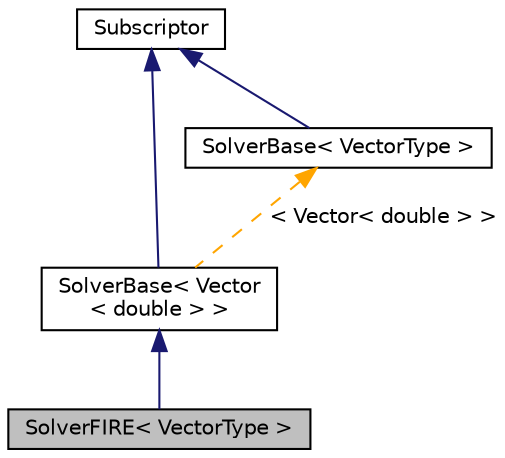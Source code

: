 digraph "SolverFIRE&lt; VectorType &gt;"
{
 // LATEX_PDF_SIZE
  edge [fontname="Helvetica",fontsize="10",labelfontname="Helvetica",labelfontsize="10"];
  node [fontname="Helvetica",fontsize="10",shape=record];
  Node1 [label="SolverFIRE\< VectorType \>",height=0.2,width=0.4,color="black", fillcolor="grey75", style="filled", fontcolor="black",tooltip=" "];
  Node2 -> Node1 [dir="back",color="midnightblue",fontsize="10",style="solid",fontname="Helvetica"];
  Node2 [label="SolverBase\< Vector\l\< double \> \>",height=0.2,width=0.4,color="black", fillcolor="white", style="filled",URL="$classSolverBase.html",tooltip=" "];
  Node3 -> Node2 [dir="back",color="midnightblue",fontsize="10",style="solid",fontname="Helvetica"];
  Node3 [label="Subscriptor",height=0.2,width=0.4,color="black", fillcolor="white", style="filled",URL="$classSubscriptor.html",tooltip=" "];
  Node4 -> Node2 [dir="back",color="orange",fontsize="10",style="dashed",label=" \< Vector\< double \> \>" ,fontname="Helvetica"];
  Node4 [label="SolverBase\< VectorType \>",height=0.2,width=0.4,color="black", fillcolor="white", style="filled",URL="$classSolverBase.html",tooltip=" "];
  Node3 -> Node4 [dir="back",color="midnightblue",fontsize="10",style="solid",fontname="Helvetica"];
}
